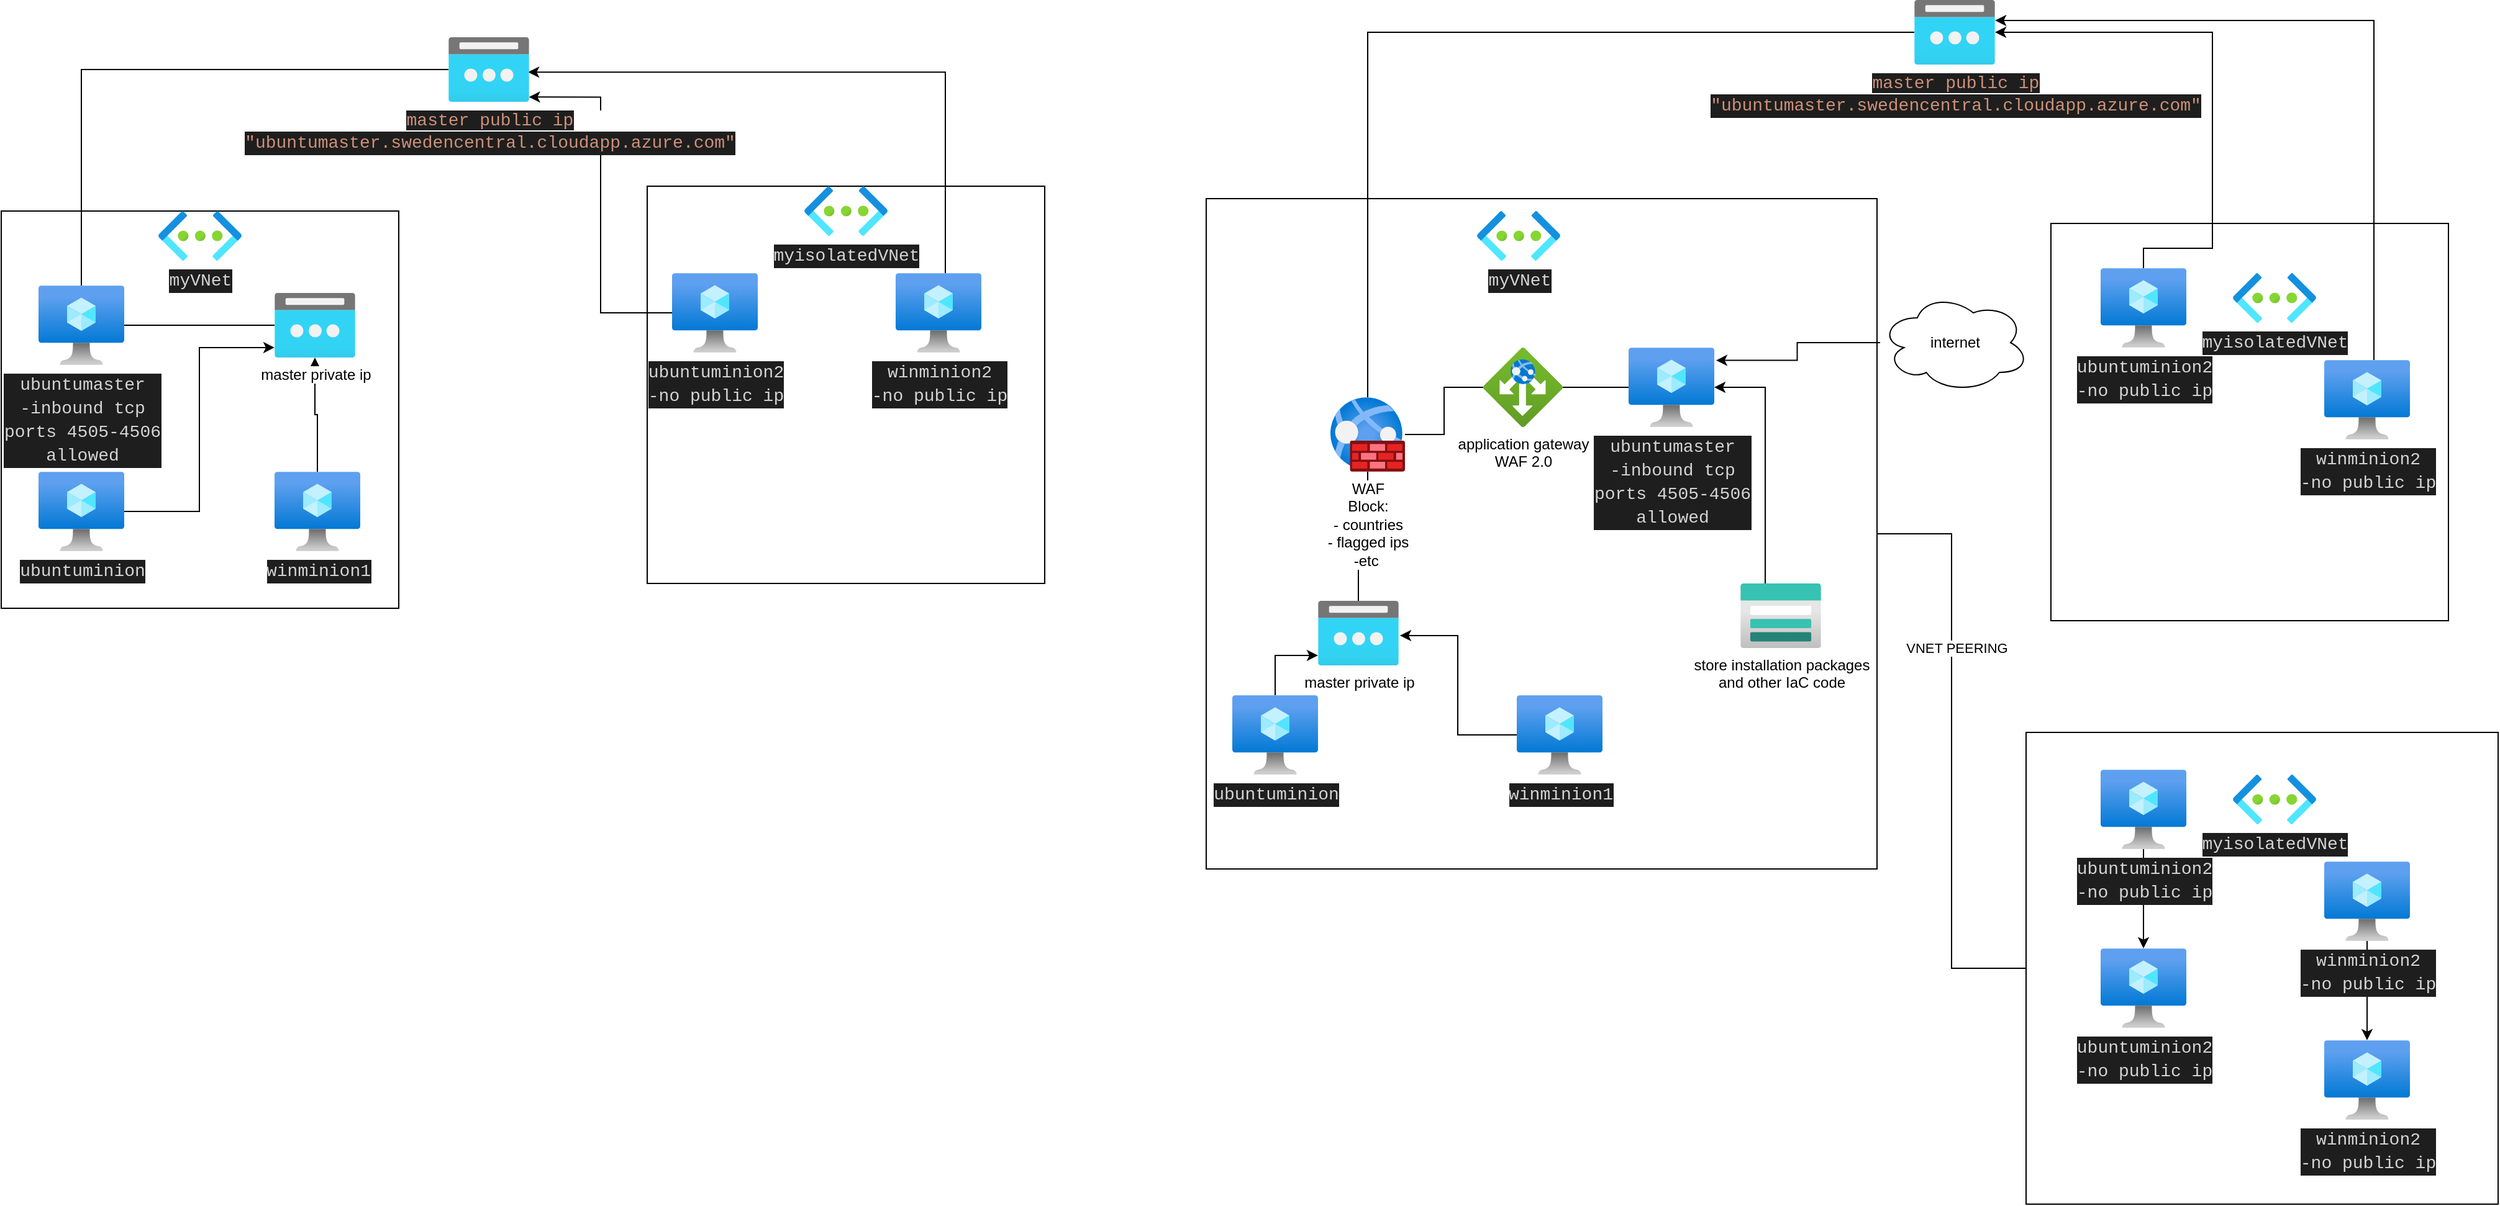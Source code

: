 <mxfile version="21.1.2" type="device">
  <diagram name="Page-1" id="-TMrWeVjNmM6Da9IOrkC">
    <mxGraphModel dx="1888" dy="1093" grid="1" gridSize="10" guides="1" tooltips="1" connect="1" arrows="1" fold="1" page="1" pageScale="1" pageWidth="850" pageHeight="1100" math="0" shadow="0">
      <root>
        <mxCell id="0" />
        <mxCell id="1" parent="0" />
        <mxCell id="mgGKMjt8zCUld0qS8jRv-2" value="" style="whiteSpace=wrap;html=1;aspect=fixed;" parent="1" vertex="1">
          <mxGeometry x="570" y="230" width="320" height="320" as="geometry" />
        </mxCell>
        <mxCell id="mgGKMjt8zCUld0qS8jRv-5" value="" style="whiteSpace=wrap;html=1;aspect=fixed;" parent="1" vertex="1">
          <mxGeometry x="50" y="250" width="320" height="320" as="geometry" />
        </mxCell>
        <mxCell id="mgGKMjt8zCUld0qS8jRv-6" value="&lt;div style=&quot;color: rgb(212, 212, 212); background-color: rgb(30, 30, 30); font-family: Consolas, &amp;quot;Courier New&amp;quot;, monospace; font-size: 14px; line-height: 19px;&quot;&gt;myisolatedVNet&lt;br&gt;&lt;/div&gt;" style="image;aspect=fixed;html=1;points=[];align=center;fontSize=12;image=img/lib/azure2/networking/Virtual_Networks.svg;" parent="1" vertex="1">
          <mxGeometry x="696.5" y="230" width="67" height="40" as="geometry" />
        </mxCell>
        <mxCell id="mgGKMjt8zCUld0qS8jRv-7" value="&lt;div style=&quot;color: rgb(212, 212, 212); background-color: rgb(30, 30, 30); font-family: Consolas, &amp;quot;Courier New&amp;quot;, monospace; font-size: 14px; line-height: 19px;&quot;&gt;myVNet&lt;/div&gt;" style="image;aspect=fixed;html=1;points=[];align=center;fontSize=12;image=img/lib/azure2/networking/Virtual_Networks.svg;" parent="1" vertex="1">
          <mxGeometry x="176.5" y="250" width="67" height="40" as="geometry" />
        </mxCell>
        <mxCell id="mgGKMjt8zCUld0qS8jRv-8" value="&lt;div style=&quot;color: rgb(212, 212, 212); background-color: rgb(30, 30, 30); font-family: Consolas, &amp;quot;Courier New&amp;quot;, monospace; font-size: 14px; line-height: 19px;&quot;&gt;ubuntumaster&lt;br&gt;-inbound tcp&lt;br&gt;ports&amp;nbsp;4505-4506&lt;br&gt;allowed&lt;/div&gt;" style="image;aspect=fixed;html=1;points=[];align=center;fontSize=12;image=img/lib/azure2/compute/Virtual_Machine.svg;" parent="1" vertex="1">
          <mxGeometry x="80" y="310" width="69" height="64" as="geometry" />
        </mxCell>
        <mxCell id="NWdsYbLjLjOOZEH5t81Z-26" style="edgeStyle=orthogonalEdgeStyle;rounded=0;orthogonalLoop=1;jettySize=auto;html=1;entryX=0.986;entryY=0.54;entryDx=0;entryDy=0;entryPerimeter=0;" parent="1" source="mgGKMjt8zCUld0qS8jRv-9" target="mgGKMjt8zCUld0qS8jRv-13" edge="1">
          <mxGeometry relative="1" as="geometry">
            <Array as="points">
              <mxPoint x="810" y="138" />
            </Array>
          </mxGeometry>
        </mxCell>
        <mxCell id="mgGKMjt8zCUld0qS8jRv-9" value="&lt;div style=&quot;color: rgb(212, 212, 212); background-color: rgb(30, 30, 30); font-family: Consolas, &amp;quot;Courier New&amp;quot;, monospace; font-size: 14px; line-height: 19px;&quot;&gt;winminion2&lt;br&gt;-no public ip&lt;/div&gt;" style="image;aspect=fixed;html=1;points=[];align=center;fontSize=12;image=img/lib/azure2/compute/Virtual_Machine.svg;" parent="1" vertex="1">
          <mxGeometry x="770" y="300" width="69" height="64" as="geometry" />
        </mxCell>
        <mxCell id="mgGKMjt8zCUld0qS8jRv-16" style="edgeStyle=orthogonalEdgeStyle;rounded=0;orthogonalLoop=1;jettySize=auto;html=1;" parent="1" source="mgGKMjt8zCUld0qS8jRv-10" target="mgGKMjt8zCUld0qS8jRv-14" edge="1">
          <mxGeometry relative="1" as="geometry" />
        </mxCell>
        <mxCell id="mgGKMjt8zCUld0qS8jRv-10" value="&lt;div style=&quot;color: rgb(212, 212, 212); background-color: rgb(30, 30, 30); font-family: Consolas, &amp;quot;Courier New&amp;quot;, monospace; font-size: 14px; line-height: 19px;&quot;&gt;winminion1&lt;/div&gt;" style="image;aspect=fixed;html=1;points=[];align=center;fontSize=12;image=img/lib/azure2/compute/Virtual_Machine.svg;" parent="1" vertex="1">
          <mxGeometry x="270" y="460" width="69" height="64" as="geometry" />
        </mxCell>
        <mxCell id="NWdsYbLjLjOOZEH5t81Z-25" style="edgeStyle=orthogonalEdgeStyle;rounded=0;orthogonalLoop=1;jettySize=auto;html=1;entryX=0.996;entryY=0.926;entryDx=0;entryDy=0;entryPerimeter=0;" parent="1" source="mgGKMjt8zCUld0qS8jRv-11" target="mgGKMjt8zCUld0qS8jRv-13" edge="1">
          <mxGeometry relative="1" as="geometry" />
        </mxCell>
        <mxCell id="mgGKMjt8zCUld0qS8jRv-11" value="&lt;div style=&quot;color: rgb(212, 212, 212); background-color: rgb(30, 30, 30); font-family: Consolas, &amp;quot;Courier New&amp;quot;, monospace; font-size: 14px; line-height: 19px;&quot;&gt;ubuntuminion2&lt;br&gt;-no public ip&lt;br&gt;&lt;/div&gt;" style="image;aspect=fixed;html=1;points=[];align=center;fontSize=12;image=img/lib/azure2/compute/Virtual_Machine.svg;" parent="1" vertex="1">
          <mxGeometry x="590" y="300" width="69" height="64" as="geometry" />
        </mxCell>
        <mxCell id="mgGKMjt8zCUld0qS8jRv-21" style="edgeStyle=orthogonalEdgeStyle;rounded=0;orthogonalLoop=1;jettySize=auto;html=1;entryX=0;entryY=0.846;entryDx=0;entryDy=0;entryPerimeter=0;" parent="1" source="mgGKMjt8zCUld0qS8jRv-12" target="mgGKMjt8zCUld0qS8jRv-14" edge="1">
          <mxGeometry relative="1" as="geometry" />
        </mxCell>
        <mxCell id="mgGKMjt8zCUld0qS8jRv-12" value="&lt;div style=&quot;color: rgb(212, 212, 212); background-color: rgb(30, 30, 30); font-family: Consolas, &amp;quot;Courier New&amp;quot;, monospace; font-size: 14px; line-height: 19px;&quot;&gt;ubuntuminion&lt;/div&gt;" style="image;aspect=fixed;html=1;points=[];align=center;fontSize=12;image=img/lib/azure2/compute/Virtual_Machine.svg;" parent="1" vertex="1">
          <mxGeometry x="80" y="460" width="69" height="64" as="geometry" />
        </mxCell>
        <mxCell id="mgGKMjt8zCUld0qS8jRv-18" style="edgeStyle=orthogonalEdgeStyle;rounded=0;orthogonalLoop=1;jettySize=auto;html=1;endArrow=none;endFill=0;" parent="1" source="mgGKMjt8zCUld0qS8jRv-13" target="mgGKMjt8zCUld0qS8jRv-8" edge="1">
          <mxGeometry relative="1" as="geometry" />
        </mxCell>
        <mxCell id="mgGKMjt8zCUld0qS8jRv-13" value="&lt;span style=&quot;color: rgb(206, 145, 120); background-color: rgb(30, 30, 30); font-family: Consolas, &amp;quot;Courier New&amp;quot;, monospace; font-size: 14px;&quot;&gt;master public ip&lt;/span&gt;&lt;br&gt;&lt;div style=&quot;color: rgb(212, 212, 212); background-color: rgb(30, 30, 30); font-family: Consolas, &amp;quot;Courier New&amp;quot;, monospace; font-size: 14px; line-height: 19px;&quot;&gt;&lt;span style=&quot;color: #ce9178;&quot;&gt;&quot;ubuntumaster.swedencentral.cloudapp.azure.com&quot;&lt;/span&gt;&lt;/div&gt;" style="image;aspect=fixed;html=1;points=[];align=center;fontSize=12;image=img/lib/azure2/networking/Public_IP_Addresses.svg;" parent="1" vertex="1">
          <mxGeometry x="410" y="110" width="65" height="52" as="geometry" />
        </mxCell>
        <mxCell id="mgGKMjt8zCUld0qS8jRv-17" style="edgeStyle=orthogonalEdgeStyle;rounded=0;orthogonalLoop=1;jettySize=auto;html=1;endArrow=none;endFill=0;" parent="1" source="mgGKMjt8zCUld0qS8jRv-14" target="mgGKMjt8zCUld0qS8jRv-8" edge="1">
          <mxGeometry relative="1" as="geometry" />
        </mxCell>
        <mxCell id="mgGKMjt8zCUld0qS8jRv-14" value="master private ip&lt;br&gt;" style="image;aspect=fixed;html=1;points=[];align=center;fontSize=12;image=img/lib/azure2/networking/Public_IP_Addresses.svg;" parent="1" vertex="1">
          <mxGeometry x="270" y="316" width="65" height="52" as="geometry" />
        </mxCell>
        <mxCell id="NWdsYbLjLjOOZEH5t81Z-1" value="" style="whiteSpace=wrap;html=1;aspect=fixed;" parent="1" vertex="1">
          <mxGeometry x="1700" y="260" width="320" height="320" as="geometry" />
        </mxCell>
        <mxCell id="NWdsYbLjLjOOZEH5t81Z-2" value="" style="whiteSpace=wrap;html=1;aspect=fixed;" parent="1" vertex="1">
          <mxGeometry x="1020" y="240" width="540" height="540" as="geometry" />
        </mxCell>
        <mxCell id="NWdsYbLjLjOOZEH5t81Z-3" value="&lt;div style=&quot;color: rgb(212, 212, 212); background-color: rgb(30, 30, 30); font-family: Consolas, &amp;quot;Courier New&amp;quot;, monospace; font-size: 14px; line-height: 19px;&quot;&gt;myisolatedVNet&lt;br&gt;&lt;/div&gt;" style="image;aspect=fixed;html=1;points=[];align=center;fontSize=12;image=img/lib/azure2/networking/Virtual_Networks.svg;" parent="1" vertex="1">
          <mxGeometry x="1846.5" y="300" width="67" height="40" as="geometry" />
        </mxCell>
        <mxCell id="NWdsYbLjLjOOZEH5t81Z-4" value="&lt;div style=&quot;color: rgb(212, 212, 212); background-color: rgb(30, 30, 30); font-family: Consolas, &amp;quot;Courier New&amp;quot;, monospace; font-size: 14px; line-height: 19px;&quot;&gt;myVNet&lt;/div&gt;" style="image;aspect=fixed;html=1;points=[];align=center;fontSize=12;image=img/lib/azure2/networking/Virtual_Networks.svg;" parent="1" vertex="1">
          <mxGeometry x="1238" y="250" width="67" height="40" as="geometry" />
        </mxCell>
        <mxCell id="NWdsYbLjLjOOZEH5t81Z-5" value="&lt;div style=&quot;color: rgb(212, 212, 212); background-color: rgb(30, 30, 30); font-family: Consolas, &amp;quot;Courier New&amp;quot;, monospace; font-size: 14px; line-height: 19px;&quot;&gt;ubuntumaster&lt;br&gt;-inbound tcp&lt;br&gt;ports&amp;nbsp;4505-4506&lt;br&gt;allowed&lt;/div&gt;" style="image;aspect=fixed;html=1;points=[];align=center;fontSize=12;image=img/lib/azure2/compute/Virtual_Machine.svg;" parent="1" vertex="1">
          <mxGeometry x="1360" y="360" width="69" height="64" as="geometry" />
        </mxCell>
        <mxCell id="NWdsYbLjLjOOZEH5t81Z-28" style="edgeStyle=orthogonalEdgeStyle;rounded=0;orthogonalLoop=1;jettySize=auto;html=1;entryX=1.001;entryY=0.317;entryDx=0;entryDy=0;entryPerimeter=0;" parent="1" source="NWdsYbLjLjOOZEH5t81Z-7" target="NWdsYbLjLjOOZEH5t81Z-15" edge="1">
          <mxGeometry relative="1" as="geometry">
            <Array as="points">
              <mxPoint x="1960" y="96" />
            </Array>
          </mxGeometry>
        </mxCell>
        <mxCell id="NWdsYbLjLjOOZEH5t81Z-7" value="&lt;div style=&quot;color: rgb(212, 212, 212); background-color: rgb(30, 30, 30); font-family: Consolas, &amp;quot;Courier New&amp;quot;, monospace; font-size: 14px; line-height: 19px;&quot;&gt;winminion2&lt;br&gt;-no public ip&lt;/div&gt;" style="image;aspect=fixed;html=1;points=[];align=center;fontSize=12;image=img/lib/azure2/compute/Virtual_Machine.svg;" parent="1" vertex="1">
          <mxGeometry x="1920" y="370" width="69" height="64" as="geometry" />
        </mxCell>
        <mxCell id="NWdsYbLjLjOOZEH5t81Z-8" style="edgeStyle=orthogonalEdgeStyle;rounded=0;orthogonalLoop=1;jettySize=auto;html=1;entryX=1.015;entryY=0.538;entryDx=0;entryDy=0;entryPerimeter=0;" parent="1" source="NWdsYbLjLjOOZEH5t81Z-9" target="NWdsYbLjLjOOZEH5t81Z-17" edge="1">
          <mxGeometry relative="1" as="geometry" />
        </mxCell>
        <mxCell id="NWdsYbLjLjOOZEH5t81Z-9" value="&lt;div style=&quot;color: rgb(212, 212, 212); background-color: rgb(30, 30, 30); font-family: Consolas, &amp;quot;Courier New&amp;quot;, monospace; font-size: 14px; line-height: 19px;&quot;&gt;winminion1&lt;/div&gt;" style="image;aspect=fixed;html=1;points=[];align=center;fontSize=12;image=img/lib/azure2/compute/Virtual_Machine.svg;" parent="1" vertex="1">
          <mxGeometry x="1270" y="640" width="69" height="64" as="geometry" />
        </mxCell>
        <mxCell id="NWdsYbLjLjOOZEH5t81Z-29" style="edgeStyle=orthogonalEdgeStyle;rounded=0;orthogonalLoop=1;jettySize=auto;html=1;" parent="1" source="NWdsYbLjLjOOZEH5t81Z-11" target="NWdsYbLjLjOOZEH5t81Z-15" edge="1">
          <mxGeometry relative="1" as="geometry">
            <Array as="points">
              <mxPoint x="1774" y="280" />
              <mxPoint x="1830" y="280" />
              <mxPoint x="1830" y="106" />
            </Array>
          </mxGeometry>
        </mxCell>
        <mxCell id="NWdsYbLjLjOOZEH5t81Z-11" value="&lt;div style=&quot;color: rgb(212, 212, 212); background-color: rgb(30, 30, 30); font-family: Consolas, &amp;quot;Courier New&amp;quot;, monospace; font-size: 14px; line-height: 19px;&quot;&gt;ubuntuminion2&lt;br&gt;-no public ip&lt;br&gt;&lt;/div&gt;" style="image;aspect=fixed;html=1;points=[];align=center;fontSize=12;image=img/lib/azure2/compute/Virtual_Machine.svg;" parent="1" vertex="1">
          <mxGeometry x="1740" y="296" width="69" height="64" as="geometry" />
        </mxCell>
        <mxCell id="NWdsYbLjLjOOZEH5t81Z-12" style="edgeStyle=orthogonalEdgeStyle;rounded=0;orthogonalLoop=1;jettySize=auto;html=1;entryX=0;entryY=0.846;entryDx=0;entryDy=0;entryPerimeter=0;" parent="1" source="NWdsYbLjLjOOZEH5t81Z-13" target="NWdsYbLjLjOOZEH5t81Z-17" edge="1">
          <mxGeometry relative="1" as="geometry" />
        </mxCell>
        <mxCell id="NWdsYbLjLjOOZEH5t81Z-13" value="&lt;div style=&quot;color: rgb(212, 212, 212); background-color: rgb(30, 30, 30); font-family: Consolas, &amp;quot;Courier New&amp;quot;, monospace; font-size: 14px; line-height: 19px;&quot;&gt;ubuntuminion&lt;/div&gt;" style="image;aspect=fixed;html=1;points=[];align=center;fontSize=12;image=img/lib/azure2/compute/Virtual_Machine.svg;" parent="1" vertex="1">
          <mxGeometry x="1041" y="640" width="69" height="64" as="geometry" />
        </mxCell>
        <mxCell id="NWdsYbLjLjOOZEH5t81Z-14" style="edgeStyle=orthogonalEdgeStyle;rounded=0;orthogonalLoop=1;jettySize=auto;html=1;endArrow=none;endFill=0;" parent="1" source="NWdsYbLjLjOOZEH5t81Z-18" target="NWdsYbLjLjOOZEH5t81Z-5" edge="1">
          <mxGeometry relative="1" as="geometry" />
        </mxCell>
        <mxCell id="NWdsYbLjLjOOZEH5t81Z-15" value="&lt;span style=&quot;color: rgb(206, 145, 120); background-color: rgb(30, 30, 30); font-family: Consolas, &amp;quot;Courier New&amp;quot;, monospace; font-size: 14px;&quot;&gt;master public ip&lt;/span&gt;&lt;br&gt;&lt;div style=&quot;color: rgb(212, 212, 212); background-color: rgb(30, 30, 30); font-family: Consolas, &amp;quot;Courier New&amp;quot;, monospace; font-size: 14px; line-height: 19px;&quot;&gt;&lt;span style=&quot;color: #ce9178;&quot;&gt;&quot;ubuntumaster.swedencentral.cloudapp.azure.com&quot;&lt;/span&gt;&lt;/div&gt;" style="image;aspect=fixed;html=1;points=[];align=center;fontSize=12;image=img/lib/azure2/networking/Public_IP_Addresses.svg;" parent="1" vertex="1">
          <mxGeometry x="1590" y="80" width="65" height="52" as="geometry" />
        </mxCell>
        <mxCell id="NWdsYbLjLjOOZEH5t81Z-16" style="edgeStyle=orthogonalEdgeStyle;rounded=0;orthogonalLoop=1;jettySize=auto;html=1;endArrow=none;endFill=0;" parent="1" source="NWdsYbLjLjOOZEH5t81Z-17" target="NWdsYbLjLjOOZEH5t81Z-21" edge="1">
          <mxGeometry relative="1" as="geometry" />
        </mxCell>
        <mxCell id="NWdsYbLjLjOOZEH5t81Z-17" value="master private ip&lt;br&gt;" style="image;aspect=fixed;html=1;points=[];align=center;fontSize=12;image=img/lib/azure2/networking/Public_IP_Addresses.svg;" parent="1" vertex="1">
          <mxGeometry x="1110" y="564" width="65" height="52" as="geometry" />
        </mxCell>
        <mxCell id="NWdsYbLjLjOOZEH5t81Z-19" value="" style="edgeStyle=orthogonalEdgeStyle;rounded=0;orthogonalLoop=1;jettySize=auto;html=1;endArrow=none;endFill=0;" parent="1" source="NWdsYbLjLjOOZEH5t81Z-21" target="NWdsYbLjLjOOZEH5t81Z-18" edge="1">
          <mxGeometry relative="1" as="geometry">
            <mxPoint x="975" y="326" as="sourcePoint" />
            <mxPoint x="1085" y="490" as="targetPoint" />
          </mxGeometry>
        </mxCell>
        <mxCell id="NWdsYbLjLjOOZEH5t81Z-18" value="application gateway&lt;br&gt;WAF 2.0" style="image;aspect=fixed;html=1;points=[];align=center;fontSize=12;image=img/lib/azure2/networking/Application_Gateways.svg;" parent="1" vertex="1">
          <mxGeometry x="1243" y="360" width="64" height="64" as="geometry" />
        </mxCell>
        <mxCell id="NWdsYbLjLjOOZEH5t81Z-22" value="" style="edgeStyle=orthogonalEdgeStyle;rounded=0;orthogonalLoop=1;jettySize=auto;html=1;endArrow=none;endFill=0;" parent="1" source="NWdsYbLjLjOOZEH5t81Z-15" target="NWdsYbLjLjOOZEH5t81Z-21" edge="1">
          <mxGeometry relative="1" as="geometry">
            <mxPoint x="1470" y="126" as="sourcePoint" />
            <mxPoint x="1807" y="160" as="targetPoint" />
          </mxGeometry>
        </mxCell>
        <mxCell id="NWdsYbLjLjOOZEH5t81Z-21" value="WAF&lt;br&gt;Block: &lt;br&gt;- countries&lt;br&gt;- flagged ips&lt;br&gt;-etc&amp;nbsp;" style="image;aspect=fixed;html=1;points=[];align=center;fontSize=12;image=img/lib/azure2/networking/Web_Application_Firewall_Policies_WAF.svg;" parent="1" vertex="1">
          <mxGeometry x="1120" y="400" width="60" height="60" as="geometry" />
        </mxCell>
        <mxCell id="NWdsYbLjLjOOZEH5t81Z-24" style="edgeStyle=orthogonalEdgeStyle;rounded=0;orthogonalLoop=1;jettySize=auto;html=1;" parent="1" source="NWdsYbLjLjOOZEH5t81Z-23" target="NWdsYbLjLjOOZEH5t81Z-5" edge="1">
          <mxGeometry relative="1" as="geometry">
            <Array as="points">
              <mxPoint x="1470" y="392" />
            </Array>
          </mxGeometry>
        </mxCell>
        <mxCell id="NWdsYbLjLjOOZEH5t81Z-23" value="store installation packages &lt;br&gt;and other IaC code" style="image;aspect=fixed;html=1;points=[];align=center;fontSize=12;image=img/lib/azure2/storage/Storage_Accounts.svg;" parent="1" vertex="1">
          <mxGeometry x="1450" y="550" width="65" height="52" as="geometry" />
        </mxCell>
        <mxCell id="NWdsYbLjLjOOZEH5t81Z-34" style="edgeStyle=orthogonalEdgeStyle;rounded=0;orthogonalLoop=1;jettySize=auto;html=1;endArrow=none;endFill=0;" parent="1" source="NWdsYbLjLjOOZEH5t81Z-30" target="NWdsYbLjLjOOZEH5t81Z-2" edge="1">
          <mxGeometry relative="1" as="geometry" />
        </mxCell>
        <mxCell id="NWdsYbLjLjOOZEH5t81Z-39" value="VNET PEERING&lt;br&gt;" style="edgeLabel;html=1;align=center;verticalAlign=middle;resizable=0;points=[];" parent="NWdsYbLjLjOOZEH5t81Z-34" vertex="1" connectable="0">
          <mxGeometry x="0.354" y="-4" relative="1" as="geometry">
            <mxPoint as="offset" />
          </mxGeometry>
        </mxCell>
        <mxCell id="NWdsYbLjLjOOZEH5t81Z-30" value="" style="whiteSpace=wrap;html=1;aspect=fixed;" parent="1" vertex="1">
          <mxGeometry x="1680" y="670" width="380" height="380" as="geometry" />
        </mxCell>
        <mxCell id="NWdsYbLjLjOOZEH5t81Z-31" value="&lt;div style=&quot;color: rgb(212, 212, 212); background-color: rgb(30, 30, 30); font-family: Consolas, &amp;quot;Courier New&amp;quot;, monospace; font-size: 14px; line-height: 19px;&quot;&gt;myisolatedVNet&lt;br&gt;&lt;/div&gt;" style="image;aspect=fixed;html=1;points=[];align=center;fontSize=12;image=img/lib/azure2/networking/Virtual_Networks.svg;" parent="1" vertex="1">
          <mxGeometry x="1846.5" y="704" width="67" height="40" as="geometry" />
        </mxCell>
        <mxCell id="NWdsYbLjLjOOZEH5t81Z-38" value="" style="edgeStyle=orthogonalEdgeStyle;rounded=0;orthogonalLoop=1;jettySize=auto;html=1;" parent="1" source="NWdsYbLjLjOOZEH5t81Z-32" target="NWdsYbLjLjOOZEH5t81Z-37" edge="1">
          <mxGeometry relative="1" as="geometry" />
        </mxCell>
        <mxCell id="NWdsYbLjLjOOZEH5t81Z-32" value="&lt;div style=&quot;color: rgb(212, 212, 212); background-color: rgb(30, 30, 30); font-family: Consolas, &amp;quot;Courier New&amp;quot;, monospace; font-size: 14px; line-height: 19px;&quot;&gt;winminion2&lt;br&gt;-no public ip&lt;/div&gt;" style="image;aspect=fixed;html=1;points=[];align=center;fontSize=12;image=img/lib/azure2/compute/Virtual_Machine.svg;" parent="1" vertex="1">
          <mxGeometry x="1920" y="774" width="69" height="64" as="geometry" />
        </mxCell>
        <mxCell id="NWdsYbLjLjOOZEH5t81Z-36" value="" style="edgeStyle=orthogonalEdgeStyle;rounded=0;orthogonalLoop=1;jettySize=auto;html=1;" parent="1" source="NWdsYbLjLjOOZEH5t81Z-33" target="NWdsYbLjLjOOZEH5t81Z-35" edge="1">
          <mxGeometry relative="1" as="geometry" />
        </mxCell>
        <mxCell id="NWdsYbLjLjOOZEH5t81Z-33" value="&lt;div style=&quot;color: rgb(212, 212, 212); background-color: rgb(30, 30, 30); font-family: Consolas, &amp;quot;Courier New&amp;quot;, monospace; font-size: 14px; line-height: 19px;&quot;&gt;ubuntuminion2&lt;br&gt;-no public ip&lt;br&gt;&lt;/div&gt;" style="image;aspect=fixed;html=1;points=[];align=center;fontSize=12;image=img/lib/azure2/compute/Virtual_Machine.svg;" parent="1" vertex="1">
          <mxGeometry x="1740" y="700" width="69" height="64" as="geometry" />
        </mxCell>
        <mxCell id="NWdsYbLjLjOOZEH5t81Z-35" value="&lt;div style=&quot;color: rgb(212, 212, 212); background-color: rgb(30, 30, 30); font-family: Consolas, &amp;quot;Courier New&amp;quot;, monospace; font-size: 14px; line-height: 19px;&quot;&gt;ubuntuminion2&lt;br&gt;-no public ip&lt;br&gt;&lt;/div&gt;" style="image;aspect=fixed;html=1;points=[];align=center;fontSize=12;image=img/lib/azure2/compute/Virtual_Machine.svg;" parent="1" vertex="1">
          <mxGeometry x="1740" y="844" width="69" height="64" as="geometry" />
        </mxCell>
        <mxCell id="NWdsYbLjLjOOZEH5t81Z-37" value="&lt;div style=&quot;color: rgb(212, 212, 212); background-color: rgb(30, 30, 30); font-family: Consolas, &amp;quot;Courier New&amp;quot;, monospace; font-size: 14px; line-height: 19px;&quot;&gt;winminion2&lt;br&gt;-no public ip&lt;/div&gt;" style="image;aspect=fixed;html=1;points=[];align=center;fontSize=12;image=img/lib/azure2/compute/Virtual_Machine.svg;" parent="1" vertex="1">
          <mxGeometry x="1920" y="918" width="69" height="64" as="geometry" />
        </mxCell>
        <mxCell id="ANwl6QladN45uAm6LXr9-2" style="edgeStyle=orthogonalEdgeStyle;rounded=0;orthogonalLoop=1;jettySize=auto;html=1;entryX=1.021;entryY=0.161;entryDx=0;entryDy=0;entryPerimeter=0;" edge="1" parent="1" source="ANwl6QladN45uAm6LXr9-1" target="NWdsYbLjLjOOZEH5t81Z-5">
          <mxGeometry relative="1" as="geometry" />
        </mxCell>
        <mxCell id="ANwl6QladN45uAm6LXr9-1" value="internet" style="ellipse;shape=cloud;whiteSpace=wrap;html=1;" vertex="1" parent="1">
          <mxGeometry x="1562.5" y="316" width="120" height="80" as="geometry" />
        </mxCell>
      </root>
    </mxGraphModel>
  </diagram>
</mxfile>
